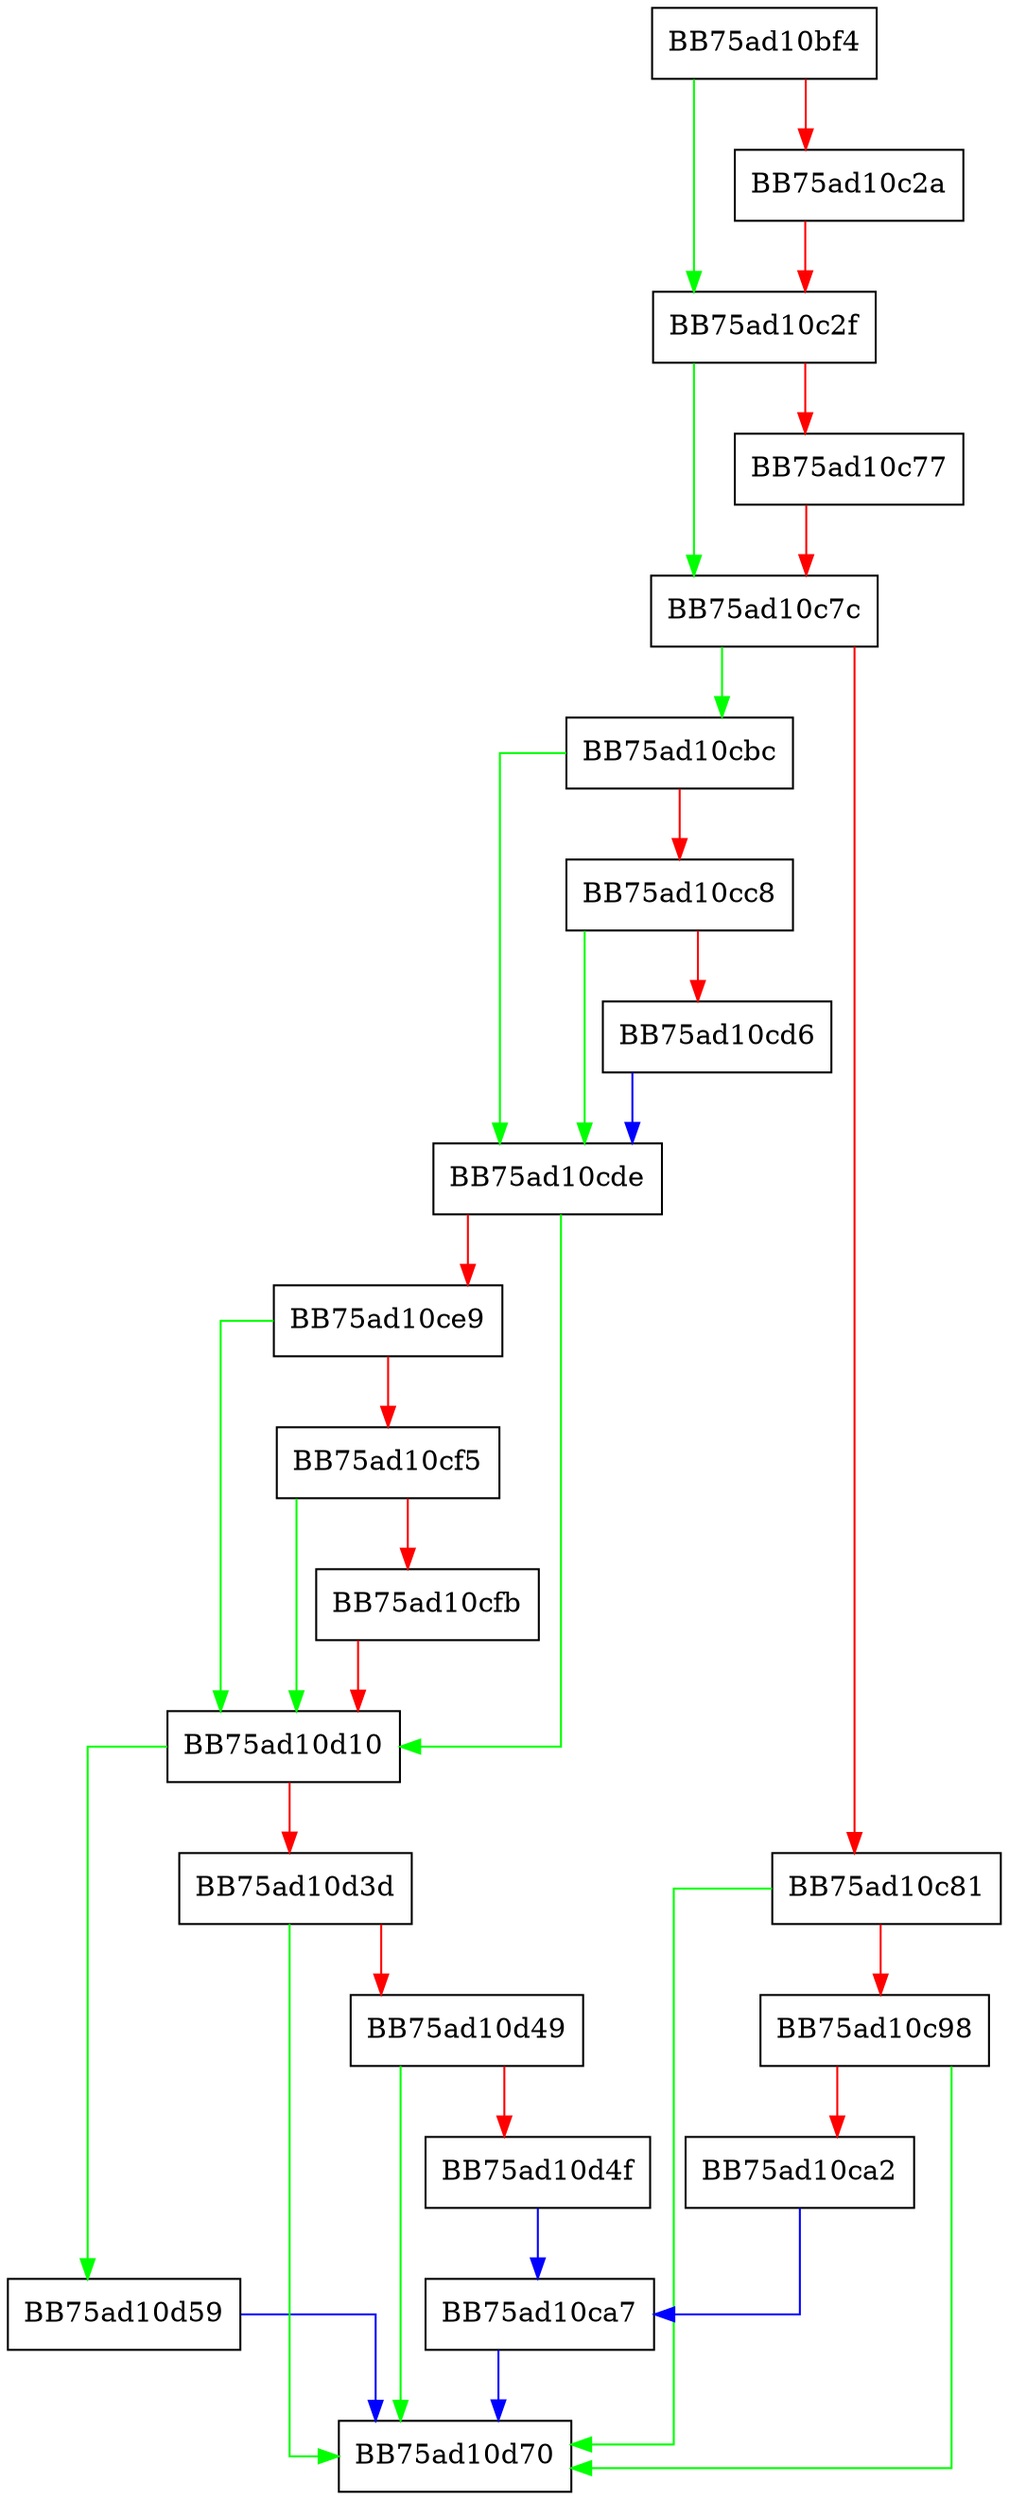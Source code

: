 digraph RetrieveUCCFileOffset {
  node [shape="box"];
  graph [splines=ortho];
  BB75ad10bf4 -> BB75ad10c2f [color="green"];
  BB75ad10bf4 -> BB75ad10c2a [color="red"];
  BB75ad10c2a -> BB75ad10c2f [color="red"];
  BB75ad10c2f -> BB75ad10c7c [color="green"];
  BB75ad10c2f -> BB75ad10c77 [color="red"];
  BB75ad10c77 -> BB75ad10c7c [color="red"];
  BB75ad10c7c -> BB75ad10cbc [color="green"];
  BB75ad10c7c -> BB75ad10c81 [color="red"];
  BB75ad10c81 -> BB75ad10d70 [color="green"];
  BB75ad10c81 -> BB75ad10c98 [color="red"];
  BB75ad10c98 -> BB75ad10d70 [color="green"];
  BB75ad10c98 -> BB75ad10ca2 [color="red"];
  BB75ad10ca2 -> BB75ad10ca7 [color="blue"];
  BB75ad10ca7 -> BB75ad10d70 [color="blue"];
  BB75ad10cbc -> BB75ad10cde [color="green"];
  BB75ad10cbc -> BB75ad10cc8 [color="red"];
  BB75ad10cc8 -> BB75ad10cde [color="green"];
  BB75ad10cc8 -> BB75ad10cd6 [color="red"];
  BB75ad10cd6 -> BB75ad10cde [color="blue"];
  BB75ad10cde -> BB75ad10d10 [color="green"];
  BB75ad10cde -> BB75ad10ce9 [color="red"];
  BB75ad10ce9 -> BB75ad10d10 [color="green"];
  BB75ad10ce9 -> BB75ad10cf5 [color="red"];
  BB75ad10cf5 -> BB75ad10d10 [color="green"];
  BB75ad10cf5 -> BB75ad10cfb [color="red"];
  BB75ad10cfb -> BB75ad10d10 [color="red"];
  BB75ad10d10 -> BB75ad10d59 [color="green"];
  BB75ad10d10 -> BB75ad10d3d [color="red"];
  BB75ad10d3d -> BB75ad10d70 [color="green"];
  BB75ad10d3d -> BB75ad10d49 [color="red"];
  BB75ad10d49 -> BB75ad10d70 [color="green"];
  BB75ad10d49 -> BB75ad10d4f [color="red"];
  BB75ad10d4f -> BB75ad10ca7 [color="blue"];
  BB75ad10d59 -> BB75ad10d70 [color="blue"];
}